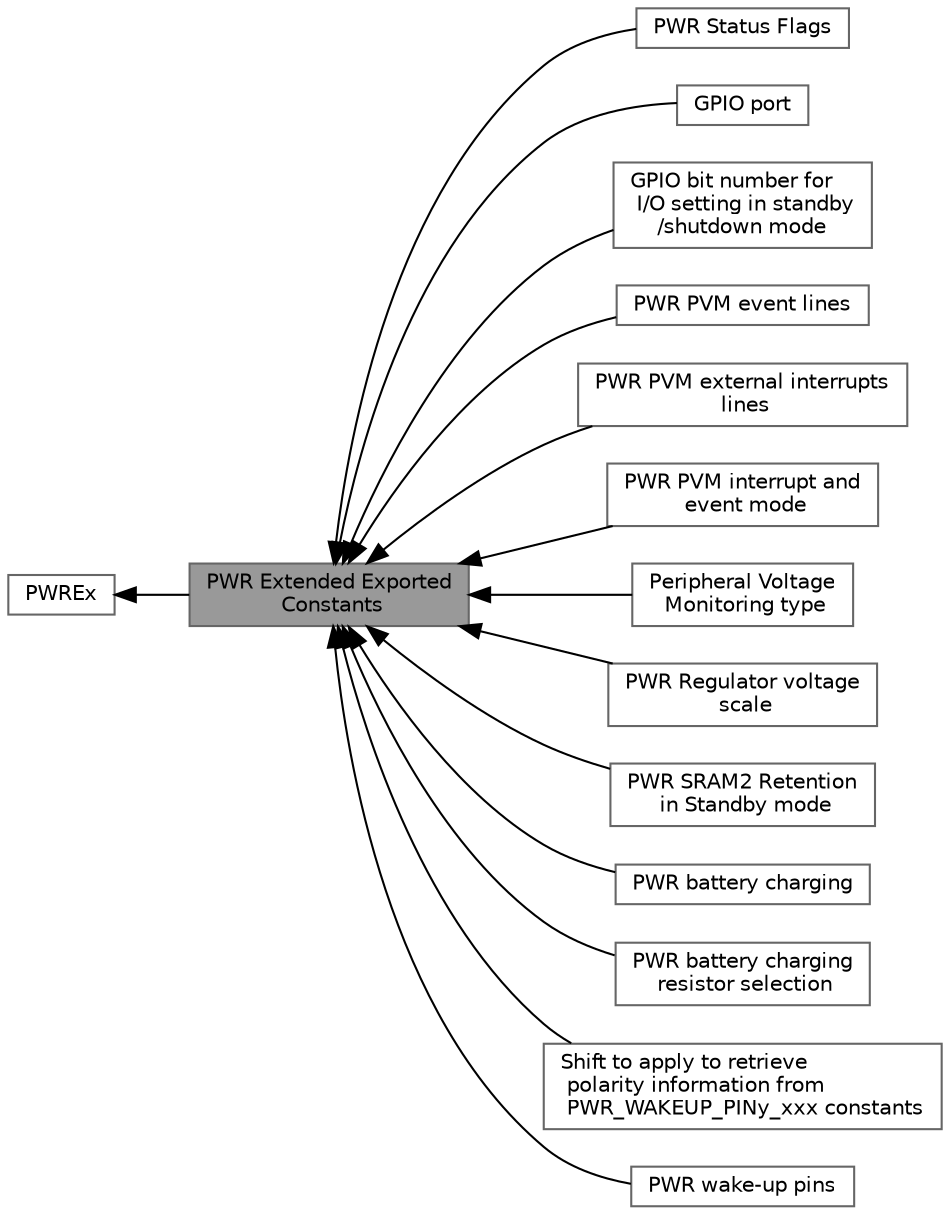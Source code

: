 digraph "PWR Extended Exported Constants"
{
 // LATEX_PDF_SIZE
  bgcolor="transparent";
  edge [fontname=Helvetica,fontsize=10,labelfontname=Helvetica,labelfontsize=10];
  node [fontname=Helvetica,fontsize=10,shape=box,height=0.2,width=0.4];
  rankdir=LR;
  Node2 [id="Node000002",label="PWREx",height=0.2,width=0.4,color="grey40", fillcolor="white", style="filled",URL="$group___p_w_r_ex.html",tooltip="PWR Extended HAL module driver"];
  Node1 [id="Node000001",label="PWR Extended Exported\l Constants",height=0.2,width=0.4,color="gray40", fillcolor="grey60", style="filled", fontcolor="black",tooltip=" "];
  Node14 [id="Node000014",label="PWR Status Flags",height=0.2,width=0.4,color="grey40", fillcolor="white", style="filled",URL="$group___p_w_r_ex___flag.html",tooltip=" "];
  Node11 [id="Node000011",label="GPIO port",height=0.2,width=0.4,color="grey40", fillcolor="white", style="filled",URL="$group___p_w_r_ex___g_p_i_o.html",tooltip=" "];
  Node10 [id="Node000010",label="GPIO bit number for\l I/O setting in standby\l/shutdown mode",height=0.2,width=0.4,color="grey40", fillcolor="white", style="filled",URL="$group___p_w_r_ex___g_p_i_o___bit___number.html",tooltip=" "];
  Node13 [id="Node000013",label="PWR PVM event lines",height=0.2,width=0.4,color="grey40", fillcolor="white", style="filled",URL="$group___p_w_r_ex___p_v_m___e_v_e_n_t___l_i_n_e.html",tooltip=" "];
  Node12 [id="Node000012",label="PWR PVM external interrupts\l lines",height=0.2,width=0.4,color="grey40", fillcolor="white", style="filled",URL="$group___p_w_r_ex___p_v_m___e_x_t_i___l_i_n_e.html",tooltip=" "];
  Node6 [id="Node000006",label="PWR PVM interrupt and\l event mode",height=0.2,width=0.4,color="grey40", fillcolor="white", style="filled",URL="$group___p_w_r_ex___p_v_m___mode.html",tooltip=" "];
  Node5 [id="Node000005",label="Peripheral Voltage\l Monitoring type",height=0.2,width=0.4,color="grey40", fillcolor="white", style="filled",URL="$group___p_w_r_ex___p_v_m___type.html",tooltip=" "];
  Node7 [id="Node000007",label="PWR Regulator voltage\l scale",height=0.2,width=0.4,color="grey40", fillcolor="white", style="filled",URL="$group___p_w_r_ex___regulator___voltage___scale.html",tooltip=" "];
  Node15 [id="Node000015",label="PWR SRAM2 Retention\l in Standby mode",height=0.2,width=0.4,color="grey40", fillcolor="white", style="filled",URL="$group___p_w_r_ex___s_r_a_m2___retention.html",tooltip=" "];
  Node9 [id="Node000009",label="PWR battery charging",height=0.2,width=0.4,color="grey40", fillcolor="white", style="filled",URL="$group___p_w_r_ex___v_b_a_t___battery___charging.html",tooltip=" "];
  Node8 [id="Node000008",label="PWR battery charging\l resistor selection",height=0.2,width=0.4,color="grey40", fillcolor="white", style="filled",URL="$group___p_w_r_ex___v_b_a_t___battery___charging___selection.html",tooltip=" "];
  Node3 [id="Node000003",label="Shift to apply to retrieve\l polarity information from\l PWR_WAKEUP_PINy_xxx constants",height=0.2,width=0.4,color="grey40", fillcolor="white", style="filled",URL="$group___p_w_r_ex___w_u_p___polarity.html",tooltip=" "];
  Node4 [id="Node000004",label="PWR wake-up pins",height=0.2,width=0.4,color="grey40", fillcolor="white", style="filled",URL="$group___p_w_r_ex___wake_up___pins.html",tooltip=" "];
  Node2->Node1 [shape=plaintext, dir="back", style="solid"];
  Node1->Node3 [shape=plaintext, dir="back", style="solid"];
  Node1->Node4 [shape=plaintext, dir="back", style="solid"];
  Node1->Node5 [shape=plaintext, dir="back", style="solid"];
  Node1->Node6 [shape=plaintext, dir="back", style="solid"];
  Node1->Node7 [shape=plaintext, dir="back", style="solid"];
  Node1->Node8 [shape=plaintext, dir="back", style="solid"];
  Node1->Node9 [shape=plaintext, dir="back", style="solid"];
  Node1->Node10 [shape=plaintext, dir="back", style="solid"];
  Node1->Node11 [shape=plaintext, dir="back", style="solid"];
  Node1->Node12 [shape=plaintext, dir="back", style="solid"];
  Node1->Node13 [shape=plaintext, dir="back", style="solid"];
  Node1->Node14 [shape=plaintext, dir="back", style="solid"];
  Node1->Node15 [shape=plaintext, dir="back", style="solid"];
}
